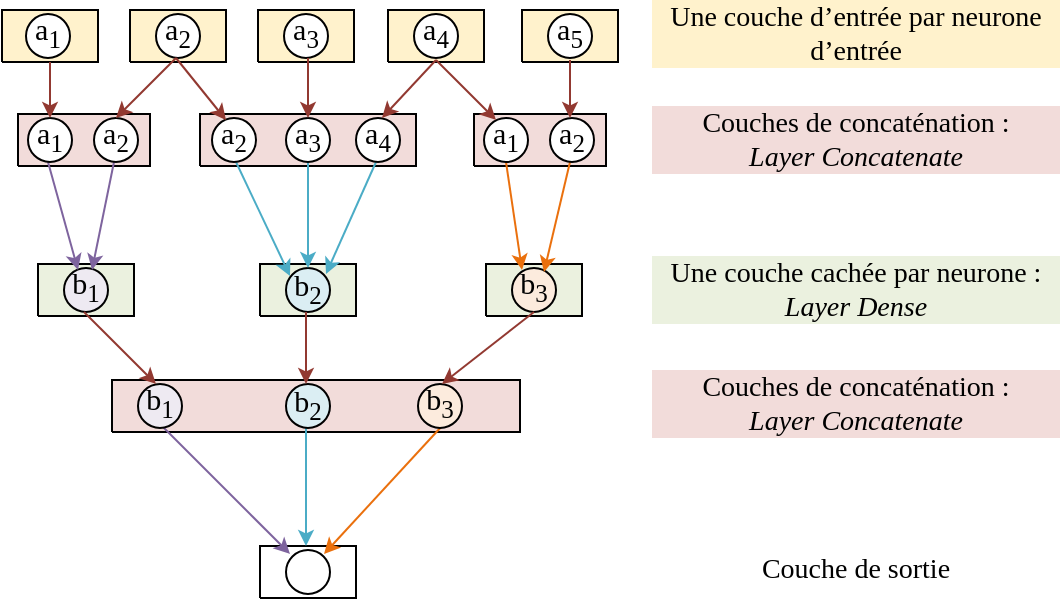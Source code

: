<mxfile version="15.8.7" type="device"><diagram id="u58iqFIZCgmlM1IbORyL" name="Page-1"><mxGraphModel dx="1182" dy="707" grid="1" gridSize="10" guides="1" tooltips="1" connect="1" arrows="1" fold="1" page="1" pageScale="1" pageWidth="827" pageHeight="1169" math="0" shadow="0"><root><mxCell id="0"/><mxCell id="1" parent="0"/><mxCell id="C3oSk4PWh2UvajdKWFqG-152" style="vsdxID=242;fillColor=#f2dcda;gradientColor=none;shape=stencil(nZBLDoAgDERP0z3SIyjew0SURgSD+Lu9kMZoXLhwN9O+tukAlrNpJg1SzDH4QW/URgNYgZTkjA4UkwJUgGXng+6DX1zLfmoymdXo17xh5zmRJ6Q42BWCfc2oJfdAr+Yv+AP9Cb7OJ3H/2JG1HNGz/84klThPVCc=);strokeColor=#000000;labelBackgroundColor=none;rounded=0;html=1;whiteSpace=wrap;" vertex="1" parent="1"><mxGeometry x="245" y="952" width="204" height="26" as="geometry"/></mxCell><mxCell id="C3oSk4PWh2UvajdKWFqG-153" style="vsdxID=199;fillColor=#ebf1df;gradientColor=none;shape=stencil(nZBLDoAgDERP0z3SIyjew0SURgSD+Lu9kMZoXLhwN9O+tukAlrNpJg1SzDH4QW/URgNYgZTkjA4UkwJUgGXng+6DX1zLfmoymdXo17xh5zmRJ6Q42BWCfc2oJfdAr+Yv+AP9Cb7OJ3H/2JG1HNGz/84klThPVCc=);strokeColor=#000000;labelBackgroundColor=none;rounded=0;html=1;whiteSpace=wrap;" vertex="1" parent="1"><mxGeometry x="432" y="894" width="48" height="26" as="geometry"/></mxCell><mxCell id="C3oSk4PWh2UvajdKWFqG-154" style="vsdxID=198;fillColor=#ebf1df;gradientColor=none;shape=stencil(nZBLDoAgDERP0z3SIyjew0SURgSD+Lu9kMZoXLhwN9O+tukAlrNpJg1SzDH4QW/URgNYgZTkjA4UkwJUgGXng+6DX1zLfmoymdXo17xh5zmRJ6Q42BWCfc2oJfdAr+Yv+AP9Cb7OJ3H/2JG1HNGz/84klThPVCc=);strokeColor=#000000;labelBackgroundColor=none;rounded=0;html=1;whiteSpace=wrap;" vertex="1" parent="1"><mxGeometry x="319" y="894" width="48" height="26" as="geometry"/></mxCell><mxCell id="C3oSk4PWh2UvajdKWFqG-155" style="vsdxID=197;fillColor=#ebf1df;gradientColor=none;shape=stencil(nZBLDoAgDERP0z3SIyjew0SURgSD+Lu9kMZoXLhwN9O+tukAlrNpJg1SzDH4QW/URgNYgZTkjA4UkwJUgGXng+6DX1zLfmoymdXo17xh5zmRJ6Q42BWCfc2oJfdAr+Yv+AP9Cb7OJ3H/2JG1HNGz/84klThPVCc=);strokeColor=#000000;labelBackgroundColor=none;rounded=0;html=1;whiteSpace=wrap;" vertex="1" parent="1"><mxGeometry x="208" y="894" width="48" height="26" as="geometry"/></mxCell><mxCell id="C3oSk4PWh2UvajdKWFqG-156" style="vsdxID=195;fillColor=none;gradientColor=none;shape=stencil(nZBLDoAgDERP0z3SIyjew0SURgSD+Lu9kMZoXLhwN9O+tukAlrNpJg1SzDH4QW/URgNYgZTkjA4UkwJUgGXng+6DX1zLfmoymdXo17xh5zmRJ6Q42BWCfc2oJfdAr+Yv+AP9Cb7OJ3H/2JG1HNGz/84klThPVCc=);strokeColor=#000000;labelBackgroundColor=none;rounded=0;html=1;whiteSpace=wrap;" vertex="1" parent="1"><mxGeometry x="319" y="1035" width="48" height="26" as="geometry"/></mxCell><mxCell id="C3oSk4PWh2UvajdKWFqG-157" style="vsdxID=89;fillColor=#fff2cc;gradientColor=none;shape=stencil(nZBLDoAgDERP0z3SIyjew0SURgSD+Lu9kMZoXLhwN9O+tukAlrNpJg1SzDH4QW/URgNYgZTkjA4UkwJUgGXng+6DX1zLfmoymdXo17xh5zmRJ6Q42BWCfc2oJfdAr+Yv+AP9Cb7OJ3H/2JG1HNGz/84klThPVCc=);strokeColor=#000000;labelBackgroundColor=none;rounded=0;html=1;whiteSpace=wrap;" vertex="1" parent="1"><mxGeometry x="450" y="767" width="48" height="26" as="geometry"/></mxCell><mxCell id="C3oSk4PWh2UvajdKWFqG-158" style="vsdxID=88;fillColor=#fff2cc;gradientColor=none;shape=stencil(nZBLDoAgDERP0z3SIyjew0SURgSD+Lu9kMZoXLhwN9O+tukAlrNpJg1SzDH4QW/URgNYgZTkjA4UkwJUgGXng+6DX1zLfmoymdXo17xh5zmRJ6Q42BWCfc2oJfdAr+Yv+AP9Cb7OJ3H/2JG1HNGz/84klThPVCc=);strokeColor=#000000;labelBackgroundColor=none;rounded=0;html=1;whiteSpace=wrap;" vertex="1" parent="1"><mxGeometry x="383" y="767" width="48" height="26" as="geometry"/></mxCell><mxCell id="C3oSk4PWh2UvajdKWFqG-159" style="vsdxID=87;fillColor=#fff2cc;gradientColor=none;shape=stencil(nZBLDoAgDERP0z3SIyjew0SURgSD+Lu9kMZoXLhwN9O+tukAlrNpJg1SzDH4QW/URgNYgZTkjA4UkwJUgGXng+6DX1zLfmoymdXo17xh5zmRJ6Q42BWCfc2oJfdAr+Yv+AP9Cb7OJ3H/2JG1HNGz/84klThPVCc=);strokeColor=#000000;labelBackgroundColor=none;rounded=0;html=1;whiteSpace=wrap;" vertex="1" parent="1"><mxGeometry x="318" y="767" width="48" height="26" as="geometry"/></mxCell><mxCell id="C3oSk4PWh2UvajdKWFqG-160" style="vsdxID=86;fillColor=#fff2cc;gradientColor=none;shape=stencil(nZBLDoAgDERP0z3SIyjew0SURgSD+Lu9kMZoXLhwN9O+tukAlrNpJg1SzDH4QW/URgNYgZTkjA4UkwJUgGXng+6DX1zLfmoymdXo17xh5zmRJ6Q42BWCfc2oJfdAr+Yv+AP9Cb7OJ3H/2JG1HNGz/84klThPVCc=);strokeColor=#000000;labelBackgroundColor=none;rounded=0;html=1;whiteSpace=wrap;" vertex="1" parent="1"><mxGeometry x="254" y="767" width="48" height="26" as="geometry"/></mxCell><mxCell id="C3oSk4PWh2UvajdKWFqG-161" style="vsdxID=85;fillColor=#fff2cc;gradientColor=none;shape=stencil(nZBLDoAgDERP0z3SIyjew0SURgSD+Lu9kMZoXLhwN9O+tukAlrNpJg1SzDH4QW/URgNYgZTkjA4UkwJUgGXng+6DX1zLfmoymdXo17xh5zmRJ6Q42BWCfc2oJfdAr+Yv+AP9Cb7OJ3H/2JG1HNGz/84klThPVCc=);strokeColor=#000000;labelBackgroundColor=none;rounded=0;html=1;whiteSpace=wrap;" vertex="1" parent="1"><mxGeometry x="190" y="767" width="48" height="26" as="geometry"/></mxCell><mxCell id="C3oSk4PWh2UvajdKWFqG-162" style="vsdxID=99;fillColor=#f2dcda;gradientColor=none;shape=stencil(nZBLDoAgDERP0z3SIyjew0SURgSD+Lu9kMZoXLhwN9O+tukAlrNpJg1SzDH4QW/URgNYgZTkjA4UkwJUgGXng+6DX1zLfmoymdXo17xh5zmRJ6Q42BWCfc2oJfdAr+Yv+AP9Cb7OJ3H/2JG1HNGz/84klThPVCc=);strokeColor=#000000;labelBackgroundColor=none;rounded=0;html=1;whiteSpace=wrap;" vertex="1" parent="1"><mxGeometry x="426" y="819" width="66" height="26" as="geometry"/></mxCell><mxCell id="C3oSk4PWh2UvajdKWFqG-163" style="vsdxID=93;fillColor=#f2dcda;gradientColor=none;shape=stencil(nZBLDoAgDERP0z3SIyjew0SURgSD+Lu9kMZoXLhwN9O+tukAlrNpJg1SzDH4QW/URgNYgZTkjA4UkwJUgGXng+6DX1zLfmoymdXo17xh5zmRJ6Q42BWCfc2oJfdAr+Yv+AP9Cb7OJ3H/2JG1HNGz/84klThPVCc=);strokeColor=#000000;labelBackgroundColor=none;rounded=0;html=1;whiteSpace=wrap;" vertex="1" parent="1"><mxGeometry x="289" y="819" width="108" height="26" as="geometry"/></mxCell><mxCell id="C3oSk4PWh2UvajdKWFqG-164" style="vsdxID=90;fillColor=#f2dcda;gradientColor=none;shape=stencil(nZBLDoAgDERP0z3SIyjew0SURgSD+Lu9kMZoXLhwN9O+tukAlrNpJg1SzDH4QW/URgNYgZTkjA4UkwJUgGXng+6DX1zLfmoymdXo17xh5zmRJ6Q42BWCfc2oJfdAr+Yv+AP9Cb7OJ3H/2JG1HNGz/84klThPVCc=);strokeColor=#000000;labelBackgroundColor=none;rounded=0;html=1;whiteSpace=wrap;" vertex="1" parent="1"><mxGeometry x="198" y="819" width="66" height="26" as="geometry"/></mxCell><mxCell id="C3oSk4PWh2UvajdKWFqG-165" value="&lt;p style=&quot;align:center;margin-left:0;margin-right:0;margin-top:0px;margin-bottom:0px;text-indent:0;valign:middle;direction:ltr;&quot;&gt;&lt;font style=&quot;font-size:15px;font-family:Cambria Math;color:#000000;direction:ltr;letter-spacing:0px;line-height:120%;opacity:1&quot;&gt;a&lt;/font&gt;&lt;font style=&quot;font-size:15px;font-family:Cambria Math;color:#000000;direction:ltr;letter-spacing:0px;line-height:120%;opacity:1&quot;&gt;&lt;sub&gt;1&lt;/sub&gt;&lt;/font&gt;&lt;font style=&quot;font-size:15px;font-family:Cambria Math;color:#000000;direction:ltr;letter-spacing:0px;line-height:120%;opacity:1&quot;&gt;&lt;br/&gt;&lt;/font&gt;&lt;/p&gt;" style="verticalAlign=middle;align=center;vsdxID=66;fillColor=#FFFFFF;gradientColor=none;shape=stencil(vVHLDsIgEPwajiQI6RfU+h8bu22JCGRB2/69kG1iazx58DazM/vIjjBtmiCi0CplCjecbZ8nYc5Ca+snJJsLEqYTph0C4Ujh4XvmEaqzont41gkL96naodXKrGF6YSfQtUi0OXXDVlqPfJNP6usotUhYbJIUMmQb/GGrAxpRljVycDBuc1hKM2LclX8/7H9nFfB+82Cd45T2+mcspcSRmu4F);spacingTop=-3;spacingBottom=-1;spacingLeft=-3;spacingRight=-3;labelBackgroundColor=none;rounded=0;html=1;whiteSpace=wrap;" vertex="1" parent="1"><mxGeometry x="202" y="769" width="22" height="22" as="geometry"/></mxCell><mxCell id="C3oSk4PWh2UvajdKWFqG-166" value="&lt;p style=&quot;align:center;margin-left:0;margin-right:0;margin-top:0px;margin-bottom:0px;text-indent:0;valign:middle;direction:ltr;&quot;&gt;&lt;font style=&quot;font-size:15px;font-family:Cambria Math;color:#000000;direction:ltr;letter-spacing:0px;line-height:120%;opacity:1&quot;&gt;a&lt;/font&gt;&lt;font style=&quot;font-size:15px;font-family:Cambria Math;color:#000000;direction:ltr;letter-spacing:0px;line-height:120%;opacity:1&quot;&gt;&lt;sub&gt;2&lt;/sub&gt;&lt;/font&gt;&lt;font style=&quot;font-size:15px;font-family:Cambria Math;color:#000000;direction:ltr;letter-spacing:0px;line-height:120%;opacity:1&quot;&gt;&lt;br/&gt;&lt;/font&gt;&lt;/p&gt;" style="verticalAlign=middle;align=center;vsdxID=67;fillColor=#FFFFFF;gradientColor=none;shape=stencil(vVHLDsIgEPwajiQI6RfU+h8bu22JCGRB2/69kG1iazx58DazM/vIjjBtmiCi0CplCjecbZ8nYc5Ca+snJJsLEqYTph0C4Ujh4XvmEaqzont41gkL96naodXKrGF6YSfQtUi0OXXDVlqPfJNP6usotUhYbJIUMmQb/GGrAxpRljVycDBuc1hKM2LclX8/7H9nFfB+82Cd45T2+mcspcSRmu4F);spacingTop=-3;spacingBottom=-1;spacingLeft=-3;spacingRight=-3;labelBackgroundColor=none;rounded=0;html=1;whiteSpace=wrap;" vertex="1" parent="1"><mxGeometry x="267" y="769" width="22" height="22" as="geometry"/></mxCell><mxCell id="C3oSk4PWh2UvajdKWFqG-167" value="&lt;p style=&quot;align:center;margin-left:0;margin-right:0;margin-top:0px;margin-bottom:0px;text-indent:0;valign:middle;direction:ltr;&quot;&gt;&lt;font style=&quot;font-size:15px;font-family:Cambria Math;color:#000000;direction:ltr;letter-spacing:0px;line-height:120%;opacity:1&quot;&gt;a&lt;/font&gt;&lt;font style=&quot;font-size:15px;font-family:Cambria Math;color:#000000;direction:ltr;letter-spacing:0px;line-height:120%;opacity:1&quot;&gt;&lt;sub&gt;3&lt;/sub&gt;&lt;/font&gt;&lt;font style=&quot;font-size:15px;font-family:Cambria Math;color:#000000;direction:ltr;letter-spacing:0px;line-height:120%;opacity:1&quot;&gt;&lt;br/&gt;&lt;/font&gt;&lt;/p&gt;" style="verticalAlign=middle;align=center;vsdxID=68;fillColor=#FFFFFF;gradientColor=none;shape=stencil(vVHLDsIgEPwajiQI6RfU+h8bu22JCGRB2/69kG1iazx58DazM/vIjjBtmiCi0CplCjecbZ8nYc5Ca+snJJsLEqYTph0C4Ujh4XvmEaqzont41gkL96naodXKrGF6YSfQtUi0OXXDVlqPfJNP6usotUhYbJIUMmQb/GGrAxpRljVycDBuc1hKM2LclX8/7H9nFfB+82Cd45T2+mcspcSRmu4F);spacingTop=-3;spacingBottom=-1;spacingLeft=-3;spacingRight=-3;labelBackgroundColor=none;rounded=0;html=1;whiteSpace=wrap;" vertex="1" parent="1"><mxGeometry x="331" y="769" width="22" height="22" as="geometry"/></mxCell><mxCell id="C3oSk4PWh2UvajdKWFqG-168" value="&lt;p style=&quot;align:center;margin-left:0;margin-right:0;margin-top:0px;margin-bottom:0px;text-indent:0;valign:middle;direction:ltr;&quot;&gt;&lt;font style=&quot;font-size:15px;font-family:Cambria Math;color:#000000;direction:ltr;letter-spacing:0px;line-height:120%;opacity:1&quot;&gt;a&lt;/font&gt;&lt;font style=&quot;font-size:15px;font-family:Cambria Math;color:#000000;direction:ltr;letter-spacing:0px;line-height:120%;opacity:1&quot;&gt;&lt;sub&gt;4&lt;/sub&gt;&lt;/font&gt;&lt;font style=&quot;font-size:15px;font-family:Cambria Math;color:#000000;direction:ltr;letter-spacing:0px;line-height:120%;opacity:1&quot;&gt;&lt;br/&gt;&lt;/font&gt;&lt;/p&gt;" style="verticalAlign=middle;align=center;vsdxID=69;fillColor=#FFFFFF;gradientColor=none;shape=stencil(vVHLDsIgEPwajiQI6RfU+h8bu22JCGRB2/69kG1iazx58DazM/vIjjBtmiCi0CplCjecbZ8nYc5Ca+snJJsLEqYTph0C4Ujh4XvmEaqzont41gkL96naodXKrGF6YSfQtUi0OXXDVlqPfJNP6usotUhYbJIUMmQb/GGrAxpRljVycDBuc1hKM2LclX8/7H9nFfB+82Cd45T2+mcspcSRmu4F);spacingTop=-3;spacingBottom=-1;spacingLeft=-3;spacingRight=-3;labelBackgroundColor=none;rounded=0;html=1;whiteSpace=wrap;" vertex="1" parent="1"><mxGeometry x="396" y="769" width="22" height="22" as="geometry"/></mxCell><mxCell id="C3oSk4PWh2UvajdKWFqG-169" value="&lt;p style=&quot;align:center;margin-left:0;margin-right:0;margin-top:0px;margin-bottom:0px;text-indent:0;valign:middle;direction:ltr;&quot;&gt;&lt;font style=&quot;font-size:15px;font-family:Cambria Math;color:#000000;direction:ltr;letter-spacing:0px;line-height:120%;opacity:1&quot;&gt;a&lt;/font&gt;&lt;font style=&quot;font-size:15px;font-family:Cambria Math;color:#000000;direction:ltr;letter-spacing:0px;line-height:120%;opacity:1&quot;&gt;&lt;sub&gt;5&lt;br/&gt;&lt;/sub&gt;&lt;/font&gt;&lt;/p&gt;" style="verticalAlign=middle;align=center;vsdxID=70;fillColor=#FFFFFF;gradientColor=none;shape=stencil(vVHLDsIgEPwajiQI6RfU+h8bu22JCGRB2/69kG1iazx58DazM/vIjjBtmiCi0CplCjecbZ8nYc5Ca+snJJsLEqYTph0C4Ujh4XvmEaqzont41gkL96naodXKrGF6YSfQtUi0OXXDVlqPfJNP6usotUhYbJIUMmQb/GGrAxpRljVycDBuc1hKM2LclX8/7H9nFfB+82Cd45T2+mcspcSRmu4F);spacingTop=-3;spacingBottom=-1;spacingLeft=-3;spacingRight=-3;labelBackgroundColor=none;rounded=0;html=1;whiteSpace=wrap;" vertex="1" parent="1"><mxGeometry x="463" y="769" width="22" height="22" as="geometry"/></mxCell><mxCell id="C3oSk4PWh2UvajdKWFqG-170" value="&lt;p style=&quot;align:center;margin-left:0;margin-right:0;margin-top:0px;margin-bottom:0px;text-indent:0;valign:middle;direction:ltr;&quot;&gt;&lt;font style=&quot;font-size:15px;font-family:Cambria Math;color:#000000;direction:ltr;letter-spacing:0px;line-height:120%;opacity:1&quot;&gt;b&lt;/font&gt;&lt;font style=&quot;font-size:15px;font-family:Cambria Math;color:#000000;direction:ltr;letter-spacing:0px;line-height:120%;opacity:1&quot;&gt;&lt;sub&gt;1&lt;/sub&gt;&lt;/font&gt;&lt;font style=&quot;font-size:15px;font-family:Cambria Math;color:#000000;direction:ltr;letter-spacing:0px;line-height:120%;opacity:1&quot;&gt;&lt;br/&gt;&lt;/font&gt;&lt;/p&gt;" style="verticalAlign=middle;align=center;vsdxID=71;fillColor=#eeeaf2;gradientColor=none;shape=stencil(vVHLDsIgEPwajiQI6RfU+h8bu22JCGRB2/69kG1iazx58DazM/vIjjBtmiCi0CplCjecbZ8nYc5Ca+snJJsLEqYTph0C4Ujh4XvmEaqzont41gkL96naodXKrGF6YSfQtUi0OXXDVlqPfJNP6usotUhYbJIUMmQb/GGrAxpRljVycDBuc1hKM2LclX8/7H9nFfB+82Cd45T2+mcspcSRmu4F);spacingTop=-3;spacingBottom=-1;spacingLeft=-3;spacingRight=-3;labelBackgroundColor=none;rounded=0;html=1;whiteSpace=wrap;" vertex="1" parent="1"><mxGeometry x="221" y="896" width="22" height="22" as="geometry"/></mxCell><mxCell id="C3oSk4PWh2UvajdKWFqG-171" value="&lt;p style=&quot;align:center;margin-left:0;margin-right:0;margin-top:0px;margin-bottom:0px;text-indent:0;valign:middle;direction:ltr;&quot;&gt;&lt;font style=&quot;font-size:15px;font-family:Cambria Math;color:#000000;direction:ltr;letter-spacing:0px;line-height:120%;opacity:1&quot;&gt;b&lt;/font&gt;&lt;font style=&quot;font-size:15px;font-family:Cambria Math;color:#000000;direction:ltr;letter-spacing:0px;line-height:120%;opacity:1&quot;&gt;&lt;sub&gt;2&lt;/sub&gt;&lt;/font&gt;&lt;font style=&quot;font-size:16px;font-family:Themed;color:#000000;direction:ltr;letter-spacing:0px;line-height:120%;opacity:1&quot;&gt;&lt;br/&gt;&lt;/font&gt;&lt;/p&gt;" style="verticalAlign=middle;align=center;vsdxID=72;fillColor=#dbeef3;gradientColor=none;shape=stencil(vVHLDsIgEPwajiQI6RfU+h8bu22JCGRB2/69kG1iazx58DazM/vIjjBtmiCi0CplCjecbZ8nYc5Ca+snJJsLEqYTph0C4Ujh4XvmEaqzont41gkL96naodXKrGF6YSfQtUi0OXXDVlqPfJNP6usotUhYbJIUMmQb/GGrAxpRljVycDBuc1hKM2LclX8/7H9nFfB+82Cd45T2+mcspcSRmu4F);strokeColor=#000000;spacingTop=-3;spacingBottom=-1;spacingLeft=-3;spacingRight=-3;labelBackgroundColor=none;rounded=0;html=1;whiteSpace=wrap;" vertex="1" parent="1"><mxGeometry x="332" y="896" width="22" height="22" as="geometry"/></mxCell><mxCell id="C3oSk4PWh2UvajdKWFqG-172" value="&lt;p style=&quot;align:center;margin-left:0;margin-right:0;margin-top:0px;margin-bottom:0px;text-indent:0;valign:middle;direction:ltr;&quot;&gt;&lt;font style=&quot;font-size:15px;font-family:Cambria Math;color:#000000;direction:ltr;letter-spacing:0px;line-height:120%;opacity:1&quot;&gt;b&lt;/font&gt;&lt;font style=&quot;font-size:15px;font-family:Cambria Math;color:#000000;direction:ltr;letter-spacing:0px;line-height:120%;opacity:1&quot;&gt;&lt;sub&gt;3&lt;/sub&gt;&lt;/font&gt;&lt;font style=&quot;font-size:15px;font-family:Cambria Math;color:#000000;direction:ltr;letter-spacing:0px;line-height:120%;opacity:1&quot;&gt;&lt;br/&gt;&lt;/font&gt;&lt;/p&gt;" style="verticalAlign=middle;align=center;vsdxID=73;fillColor=#fcebdd;gradientColor=none;shape=stencil(vVHLDsIgEPwajiQI6RfU+h8bu22JCGRB2/69kG1iazx58DazM/vIjjBtmiCi0CplCjecbZ8nYc5Ca+snJJsLEqYTph0C4Ujh4XvmEaqzont41gkL96naodXKrGF6YSfQtUi0OXXDVlqPfJNP6usotUhYbJIUMmQb/GGrAxpRljVycDBuc1hKM2LclX8/7H9nFfB+82Cd45T2+mcspcSRmu4F);strokeColor=#000000;spacingTop=-3;spacingBottom=-1;spacingLeft=-3;spacingRight=-3;labelBackgroundColor=none;rounded=0;html=1;whiteSpace=wrap;" vertex="1" parent="1"><mxGeometry x="445" y="896" width="22" height="22" as="geometry"/></mxCell><mxCell id="C3oSk4PWh2UvajdKWFqG-173" style="vsdxID=74;fillColor=#FFFFFF;gradientColor=none;shape=stencil(vVHLDsIgEPwajiQI6RfU+h8bu22JCGRB2/69kG1iazx58DazM/vIjjBtmiCi0CplCjecbZ8nYc5Ca+snJJsLEqYTph0C4Ujh4XvmEaqzont41gkL96naodXKrGF6YSfQtUi0OXXDVlqPfJNP6usotUhYbJIUMmQb/GGrAxpRljVycDBuc1hKM2LclX8/7H9nFfB+82Cd45T2+mcspcSRmu4F);labelBackgroundColor=none;rounded=0;html=1;whiteSpace=wrap;" vertex="1" parent="1"><mxGeometry x="332" y="1037" width="22" height="22" as="geometry"/></mxCell><mxCell id="C3oSk4PWh2UvajdKWFqG-174" style="vsdxID=75;edgeStyle=none;startArrow=none;endArrow=classic;startSize=5;endSize=5;strokeColor=#7e649e;spacingTop=0;spacingBottom=0;spacingLeft=0;spacingRight=0;verticalAlign=middle;html=1;labelBackgroundColor=#ffffff;rounded=0;" edge="1" parent="1"><mxGeometry relative="1" as="geometry"><Array as="points"/><mxPoint x="270" y="975" as="sourcePoint"/><mxPoint x="334" y="1039" as="targetPoint"/></mxGeometry></mxCell><mxCell id="C3oSk4PWh2UvajdKWFqG-175" style="vsdxID=76;edgeStyle=none;startArrow=none;endArrow=classic;startSize=5;endSize=5;strokeColor=#4bacc6;spacingTop=0;spacingBottom=0;spacingLeft=0;spacingRight=0;verticalAlign=middle;html=1;labelBackgroundColor=#FFFFFF;rounded=0;" edge="1" parent="1"><mxGeometry relative="1" as="geometry"><Array as="points"/><mxPoint x="342" y="975" as="sourcePoint"/><mxPoint x="342" y="1035" as="targetPoint"/></mxGeometry></mxCell><mxCell id="C3oSk4PWh2UvajdKWFqG-176" style="vsdxID=77;edgeStyle=none;startArrow=none;endArrow=classic;startSize=5;endSize=5;strokeColor=#ea700d;spacingTop=0;spacingBottom=0;spacingLeft=0;spacingRight=0;verticalAlign=middle;html=1;labelBackgroundColor=#FFFFFF;rounded=0;" edge="1" parent="1"><mxGeometry relative="1" as="geometry"><Array as="points"/><mxPoint x="410" y="975" as="sourcePoint"/><mxPoint x="351" y="1039" as="targetPoint"/></mxGeometry></mxCell><mxCell id="C3oSk4PWh2UvajdKWFqG-177" style="vsdxID=78;edgeStyle=none;startArrow=none;endArrow=classic;startSize=5;endSize=5;strokeColor=#7e649e;spacingTop=0;spacingBottom=0;spacingLeft=0;spacingRight=0;verticalAlign=middle;html=1;labelBackgroundColor=#ffffff;rounded=0;" edge="1" parent="1"><mxGeometry relative="1" as="geometry"><Array as="points"/><mxPoint x="213" y="843" as="sourcePoint"/><mxPoint x="228" y="897" as="targetPoint"/></mxGeometry></mxCell><mxCell id="C3oSk4PWh2UvajdKWFqG-178" style="vsdxID=79;edgeStyle=none;startArrow=none;endArrow=classic;startSize=5;endSize=5;strokeColor=#7e649e;spacingTop=0;spacingBottom=0;spacingLeft=0;spacingRight=0;verticalAlign=middle;html=1;labelBackgroundColor=#ffffff;rounded=0;" edge="1" parent="1"><mxGeometry relative="1" as="geometry"><Array as="points"/><mxPoint x="246" y="843" as="sourcePoint"/><mxPoint x="235" y="897" as="targetPoint"/></mxGeometry></mxCell><mxCell id="C3oSk4PWh2UvajdKWFqG-179" style="vsdxID=80;edgeStyle=none;startArrow=none;endArrow=classic;startSize=5;endSize=5;strokeColor=#4bacc6;spacingTop=0;spacingBottom=0;spacingLeft=0;spacingRight=0;verticalAlign=middle;html=1;labelBackgroundColor=#ffffff;rounded=0;" edge="1" parent="1"><mxGeometry relative="1" as="geometry"><Array as="points"/><mxPoint x="307" y="843" as="sourcePoint"/><mxPoint x="334" y="900" as="targetPoint"/></mxGeometry></mxCell><mxCell id="C3oSk4PWh2UvajdKWFqG-180" style="vsdxID=81;edgeStyle=none;startArrow=none;endArrow=classic;startSize=5;endSize=5;strokeColor=#4bacc6;spacingTop=0;spacingBottom=0;spacingLeft=0;spacingRight=0;verticalAlign=middle;html=1;labelBackgroundColor=#ffffff;rounded=0;" edge="1" parent="1"><mxGeometry relative="1" as="geometry"><Array as="points"/><mxPoint x="343" y="843" as="sourcePoint"/><mxPoint x="343" y="896" as="targetPoint"/></mxGeometry></mxCell><mxCell id="C3oSk4PWh2UvajdKWFqG-181" style="vsdxID=82;edgeStyle=none;startArrow=none;endArrow=classic;startSize=5;endSize=5;strokeColor=#4bacc6;spacingTop=0;spacingBottom=0;spacingLeft=0;spacingRight=0;verticalAlign=middle;html=1;labelBackgroundColor=#ffffff;rounded=0;" edge="1" parent="1"><mxGeometry relative="1" as="geometry"><Array as="points"/><mxPoint x="377" y="843" as="sourcePoint"/><mxPoint x="352" y="899" as="targetPoint"/></mxGeometry></mxCell><mxCell id="C3oSk4PWh2UvajdKWFqG-182" style="vsdxID=83;edgeStyle=none;startArrow=none;endArrow=classic;startSize=5;endSize=5;strokeColor=#ea700d;spacingTop=0;spacingBottom=0;spacingLeft=0;spacingRight=0;verticalAlign=middle;html=1;labelBackgroundColor=#ffffff;rounded=0;" edge="1" parent="1"><mxGeometry relative="1" as="geometry"><Array as="points"/><mxPoint x="474" y="843" as="sourcePoint"/><mxPoint x="461" y="898" as="targetPoint"/></mxGeometry></mxCell><mxCell id="C3oSk4PWh2UvajdKWFqG-183" style="vsdxID=84;edgeStyle=none;startArrow=none;endArrow=classic;startSize=5;endSize=5;strokeColor=#ea700d;spacingTop=0;spacingBottom=0;spacingLeft=0;spacingRight=0;verticalAlign=middle;html=1;labelBackgroundColor=#ffffff;rounded=0;" edge="1" parent="1"><mxGeometry relative="1" as="geometry"><Array as="points"/><mxPoint x="442" y="843" as="sourcePoint"/><mxPoint x="450" y="897" as="targetPoint"/></mxGeometry></mxCell><mxCell id="C3oSk4PWh2UvajdKWFqG-184" value="&lt;p style=&quot;align:center;margin-left:0;margin-right:0;margin-top:0px;margin-bottom:0px;text-indent:0;valign:middle;direction:ltr;&quot;&gt;&lt;font style=&quot;font-size:15px;font-family:Cambria Math;color:#000000;direction:ltr;letter-spacing:0px;line-height:120%;opacity:1&quot;&gt;a&lt;/font&gt;&lt;font style=&quot;font-size:15px;font-family:Cambria Math;color:#000000;direction:ltr;letter-spacing:0px;line-height:120%;opacity:1&quot;&gt;&lt;sub&gt;1&lt;/sub&gt;&lt;/font&gt;&lt;font style=&quot;font-size:15px;font-family:Cambria Math;color:#000000;direction:ltr;letter-spacing:0px;line-height:120%;opacity:1&quot;&gt;&lt;br/&gt;&lt;/font&gt;&lt;/p&gt;" style="verticalAlign=middle;align=center;vsdxID=91;fillColor=#FFFFFF;gradientColor=none;shape=stencil(vVHLDsIgEPwajiQI6RfU+h8bu22JCGRB2/69kG1iazx58DazM/vIjjBtmiCi0CplCjecbZ8nYc5Ca+snJJsLEqYTph0C4Ujh4XvmEaqzont41gkL96naodXKrGF6YSfQtUi0OXXDVlqPfJNP6usotUhYbJIUMmQb/GGrAxpRljVycDBuc1hKM2LclX8/7H9nFfB+82Cd45T2+mcspcSRmu4F);spacingTop=-3;spacingBottom=-1;spacingLeft=-3;spacingRight=-3;labelBackgroundColor=none;rounded=0;html=1;whiteSpace=wrap;" vertex="1" parent="1"><mxGeometry x="203" y="821" width="22" height="22" as="geometry"/></mxCell><mxCell id="C3oSk4PWh2UvajdKWFqG-185" value="&lt;p style=&quot;align:center;margin-left:0;margin-right:0;margin-top:0px;margin-bottom:0px;text-indent:0;valign:middle;direction:ltr;&quot;&gt;&lt;font style=&quot;font-size:15px;font-family:Cambria Math;color:#000000;direction:ltr;letter-spacing:0px;line-height:120%;opacity:1&quot;&gt;a&lt;/font&gt;&lt;font style=&quot;font-size:15px;font-family:Cambria Math;color:#000000;direction:ltr;letter-spacing:0px;line-height:120%;opacity:1&quot;&gt;&lt;sub&gt;2&lt;/sub&gt;&lt;/font&gt;&lt;font style=&quot;font-size:15px;font-family:Cambria Math;color:#000000;direction:ltr;letter-spacing:0px;line-height:120%;opacity:1&quot;&gt;&lt;br/&gt;&lt;/font&gt;&lt;/p&gt;" style="verticalAlign=middle;align=center;vsdxID=92;fillColor=#FFFFFF;gradientColor=none;shape=stencil(vVHLDsIgEPwajiQI6RfU+h8bu22JCGRB2/69kG1iazx58DazM/vIjjBtmiCi0CplCjecbZ8nYc5Ca+snJJsLEqYTph0C4Ujh4XvmEaqzont41gkL96naodXKrGF6YSfQtUi0OXXDVlqPfJNP6usotUhYbJIUMmQb/GGrAxpRljVycDBuc1hKM2LclX8/7H9nFfB+82Cd45T2+mcspcSRmu4F);spacingTop=-3;spacingBottom=-1;spacingLeft=-3;spacingRight=-3;labelBackgroundColor=none;rounded=0;html=1;whiteSpace=wrap;" vertex="1" parent="1"><mxGeometry x="236" y="821" width="22" height="22" as="geometry"/></mxCell><mxCell id="C3oSk4PWh2UvajdKWFqG-186" value="&lt;p style=&quot;align:center;margin-left:0;margin-right:0;margin-top:0px;margin-bottom:0px;text-indent:0;valign:middle;direction:ltr;&quot;&gt;&lt;font style=&quot;font-size:15px;font-family:Cambria Math;color:#000000;direction:ltr;letter-spacing:0px;line-height:120%;opacity:1&quot;&gt;a&lt;/font&gt;&lt;font style=&quot;font-size:15px;font-family:Cambria Math;color:#000000;direction:ltr;letter-spacing:0px;line-height:120%;opacity:1&quot;&gt;&lt;sub&gt;2&lt;/sub&gt;&lt;/font&gt;&lt;font style=&quot;font-size:15px;font-family:Cambria Math;color:#000000;direction:ltr;letter-spacing:0px;line-height:120%;opacity:1&quot;&gt;&lt;br/&gt;&lt;/font&gt;&lt;/p&gt;" style="verticalAlign=middle;align=center;vsdxID=96;fillColor=#FFFFFF;gradientColor=none;shape=stencil(vVHLDsIgEPwajiQI6RfU+h8bu22JCGRB2/69kG1iazx58DazM/vIjjBtmiCi0CplCjecbZ8nYc5Ca+snJJsLEqYTph0C4Ujh4XvmEaqzont41gkL96naodXKrGF6YSfQtUi0OXXDVlqPfJNP6usotUhYbJIUMmQb/GGrAxpRljVycDBuc1hKM2LclX8/7H9nFfB+82Cd45T2+mcspcSRmu4F);spacingTop=-3;spacingBottom=-1;spacingLeft=-3;spacingRight=-3;labelBackgroundColor=none;rounded=0;html=1;whiteSpace=wrap;" vertex="1" parent="1"><mxGeometry x="295" y="821" width="22" height="22" as="geometry"/></mxCell><mxCell id="C3oSk4PWh2UvajdKWFqG-187" value="&lt;p style=&quot;align:center;margin-left:0;margin-right:0;margin-top:0px;margin-bottom:0px;text-indent:0;valign:middle;direction:ltr;&quot;&gt;&lt;font style=&quot;font-size:15px;font-family:Cambria Math;color:#000000;direction:ltr;letter-spacing:0px;line-height:120%;opacity:1&quot;&gt;a&lt;/font&gt;&lt;font style=&quot;font-size:15px;font-family:Cambria Math;color:#000000;direction:ltr;letter-spacing:0px;line-height:120%;opacity:1&quot;&gt;&lt;sub&gt;3&lt;/sub&gt;&lt;/font&gt;&lt;font style=&quot;font-size:15px;font-family:Cambria Math;color:#000000;direction:ltr;letter-spacing:0px;line-height:120%;opacity:1&quot;&gt;&lt;br/&gt;&lt;/font&gt;&lt;/p&gt;" style="verticalAlign=middle;align=center;vsdxID=97;fillColor=#FFFFFF;gradientColor=none;shape=stencil(vVHLDsIgEPwajiQI6RfU+h8bu22JCGRB2/69kG1iazx58DazM/vIjjBtmiCi0CplCjecbZ8nYc5Ca+snJJsLEqYTph0C4Ujh4XvmEaqzont41gkL96naodXKrGF6YSfQtUi0OXXDVlqPfJNP6usotUhYbJIUMmQb/GGrAxpRljVycDBuc1hKM2LclX8/7H9nFfB+82Cd45T2+mcspcSRmu4F);spacingTop=-3;spacingBottom=-1;spacingLeft=-3;spacingRight=-3;labelBackgroundColor=none;rounded=0;html=1;whiteSpace=wrap;" vertex="1" parent="1"><mxGeometry x="332" y="821" width="22" height="22" as="geometry"/></mxCell><mxCell id="C3oSk4PWh2UvajdKWFqG-188" value="&lt;p style=&quot;align:center;margin-left:0;margin-right:0;margin-top:0px;margin-bottom:0px;text-indent:0;valign:middle;direction:ltr;&quot;&gt;&lt;font style=&quot;font-size:15px;font-family:Cambria Math;color:#000000;direction:ltr;letter-spacing:0px;line-height:120%;opacity:1&quot;&gt;a&lt;/font&gt;&lt;font style=&quot;font-size:15px;font-family:Cambria Math;color:#000000;direction:ltr;letter-spacing:0px;line-height:120%;opacity:1&quot;&gt;&lt;sub&gt;4&lt;/sub&gt;&lt;/font&gt;&lt;font style=&quot;font-size:15px;font-family:Cambria Math;color:#000000;direction:ltr;letter-spacing:0px;line-height:120%;opacity:1&quot;&gt;&lt;br/&gt;&lt;/font&gt;&lt;/p&gt;" style="verticalAlign=middle;align=center;vsdxID=98;fillColor=#FFFFFF;gradientColor=none;shape=stencil(vVHLDsIgEPwajiQI6RfU+h8bu22JCGRB2/69kG1iazx58DazM/vIjjBtmiCi0CplCjecbZ8nYc5Ca+snJJsLEqYTph0C4Ujh4XvmEaqzont41gkL96naodXKrGF6YSfQtUi0OXXDVlqPfJNP6usotUhYbJIUMmQb/GGrAxpRljVycDBuc1hKM2LclX8/7H9nFfB+82Cd45T2+mcspcSRmu4F);spacingTop=-3;spacingBottom=-1;spacingLeft=-3;spacingRight=-3;labelBackgroundColor=none;rounded=0;html=1;whiteSpace=wrap;" vertex="1" parent="1"><mxGeometry x="367" y="821" width="22" height="22" as="geometry"/></mxCell><mxCell id="C3oSk4PWh2UvajdKWFqG-189" value="&lt;p style=&quot;align:center;margin-left:0;margin-right:0;margin-top:0px;margin-bottom:0px;text-indent:0;valign:middle;direction:ltr;&quot;&gt;&lt;font style=&quot;font-size:15px;font-family:Cambria Math;color:#000000;direction:ltr;letter-spacing:0px;line-height:120%;opacity:1&quot;&gt;a&lt;/font&gt;&lt;font style=&quot;font-size:15px;font-family:Cambria Math;color:#000000;direction:ltr;letter-spacing:0px;line-height:120%;opacity:1&quot;&gt;&lt;sub&gt;1&lt;/sub&gt;&lt;/font&gt;&lt;font style=&quot;font-size:15px;font-family:Cambria Math;color:#000000;direction:ltr;letter-spacing:0px;line-height:120%;opacity:1&quot;&gt;&lt;br/&gt;&lt;/font&gt;&lt;/p&gt;" style="verticalAlign=middle;align=center;vsdxID=100;fillColor=#FFFFFF;gradientColor=none;shape=stencil(vVHLDsIgEPwajiQI6RfU+h8bu22JCGRB2/69kG1iazx58DazM/vIjjBtmiCi0CplCjecbZ8nYc5Ca+snJJsLEqYTph0C4Ujh4XvmEaqzont41gkL96naodXKrGF6YSfQtUi0OXXDVlqPfJNP6usotUhYbJIUMmQb/GGrAxpRljVycDBuc1hKM2LclX8/7H9nFfB+82Cd45T2+mcspcSRmu4F);spacingTop=-3;spacingBottom=-1;spacingLeft=-3;spacingRight=-3;labelBackgroundColor=none;rounded=0;html=1;whiteSpace=wrap;" vertex="1" parent="1"><mxGeometry x="431" y="821" width="22" height="22" as="geometry"/></mxCell><mxCell id="C3oSk4PWh2UvajdKWFqG-190" value="&lt;p style=&quot;align:center;margin-left:0;margin-right:0;margin-top:0px;margin-bottom:0px;text-indent:0;valign:middle;direction:ltr;&quot;&gt;&lt;font style=&quot;font-size:15px;font-family:Cambria Math;color:#000000;direction:ltr;letter-spacing:0px;line-height:120%;opacity:1&quot;&gt;a&lt;/font&gt;&lt;font style=&quot;font-size:15px;font-family:Cambria Math;color:#000000;direction:ltr;letter-spacing:0px;line-height:120%;opacity:1&quot;&gt;&lt;sub&gt;2&lt;/sub&gt;&lt;/font&gt;&lt;font style=&quot;font-size:15px;font-family:Cambria Math;color:#000000;direction:ltr;letter-spacing:0px;line-height:120%;opacity:1&quot;&gt;&lt;br/&gt;&lt;/font&gt;&lt;/p&gt;" style="verticalAlign=middle;align=center;vsdxID=101;fillColor=#ffffff;gradientColor=none;shape=stencil(vVHLDsIgEPwajiQI6RfU+h8bu22JCGRB2/69kG1iazx58DazM/vIjjBtmiCi0CplCjecbZ8nYc5Ca+snJJsLEqYTph0C4Ujh4XvmEaqzont41gkL96naodXKrGF6YSfQtUi0OXXDVlqPfJNP6usotUhYbJIUMmQb/GGrAxpRljVycDBuc1hKM2LclX8/7H9nFfB+82Cd45T2+mcspcSRmu4F);spacingTop=-3;spacingBottom=-1;spacingLeft=-3;spacingRight=-3;labelBackgroundColor=none;rounded=0;html=1;whiteSpace=wrap;" vertex="1" parent="1"><mxGeometry x="464" y="821" width="22" height="22" as="geometry"/></mxCell><mxCell id="C3oSk4PWh2UvajdKWFqG-191" style="vsdxID=102;edgeStyle=none;startArrow=none;endArrow=classic;startSize=5;endSize=5;strokeColor=#923931;spacingTop=0;spacingBottom=0;spacingLeft=0;spacingRight=0;verticalAlign=middle;html=1;labelBackgroundColor=#ffffff;rounded=0;" edge="1" parent="1"><mxGeometry relative="1" as="geometry"><Array as="points"/><mxPoint x="214" y="793" as="sourcePoint"/><mxPoint x="214" y="821" as="targetPoint"/></mxGeometry></mxCell><mxCell id="C3oSk4PWh2UvajdKWFqG-192" style="vsdxID=103;edgeStyle=none;startArrow=none;endArrow=classic;startSize=5;endSize=5;strokeColor=#923931;spacingTop=0;spacingBottom=0;spacingLeft=0;spacingRight=0;verticalAlign=middle;html=1;labelBackgroundColor=#ffffff;rounded=0;" edge="1" parent="1"><mxGeometry relative="1" as="geometry"><Array as="points"/><mxPoint x="277" y="791" as="sourcePoint"/><mxPoint x="247" y="821" as="targetPoint"/></mxGeometry></mxCell><mxCell id="C3oSk4PWh2UvajdKWFqG-193" style="vsdxID=104;edgeStyle=none;startArrow=none;endArrow=classic;startSize=5;endSize=5;strokeColor=#923931;spacingTop=0;spacingBottom=0;spacingLeft=0;spacingRight=0;verticalAlign=middle;html=1;labelBackgroundColor=#ffffff;rounded=0;" edge="1" parent="1"><mxGeometry relative="1" as="geometry"><Array as="points"/><mxPoint x="277" y="791" as="sourcePoint"/><mxPoint x="302" y="822" as="targetPoint"/></mxGeometry></mxCell><mxCell id="C3oSk4PWh2UvajdKWFqG-194" style="vsdxID=188;edgeStyle=none;startArrow=none;endArrow=classic;startSize=5;endSize=5;strokeColor=#923931;spacingTop=0;spacingBottom=0;spacingLeft=0;spacingRight=0;verticalAlign=middle;html=1;labelBackgroundColor=#ffffff;rounded=0;" edge="1" parent="1"><mxGeometry relative="1" as="geometry"><Array as="points"/><mxPoint x="343" y="791" as="sourcePoint"/><mxPoint x="343" y="821" as="targetPoint"/></mxGeometry></mxCell><mxCell id="C3oSk4PWh2UvajdKWFqG-195" style="vsdxID=189;edgeStyle=none;startArrow=none;endArrow=classic;startSize=5;endSize=5;strokeColor=#923931;spacingTop=0;spacingBottom=0;spacingLeft=0;spacingRight=0;verticalAlign=middle;html=1;labelBackgroundColor=#ffffff;rounded=0;" edge="1" parent="1"><mxGeometry relative="1" as="geometry"><Array as="points"/><mxPoint x="407" y="792" as="sourcePoint"/><mxPoint x="380" y="821" as="targetPoint"/></mxGeometry></mxCell><mxCell id="C3oSk4PWh2UvajdKWFqG-196" style="vsdxID=190;edgeStyle=none;startArrow=none;endArrow=classic;startSize=5;endSize=5;strokeColor=#923931;spacingTop=0;spacingBottom=0;spacingLeft=0;spacingRight=0;verticalAlign=middle;html=1;labelBackgroundColor=#ffffff;rounded=0;" edge="1" parent="1"><mxGeometry relative="1" as="geometry"><Array as="points"/><mxPoint x="407" y="792" as="sourcePoint"/><mxPoint x="437" y="822" as="targetPoint"/></mxGeometry></mxCell><mxCell id="C3oSk4PWh2UvajdKWFqG-197" style="vsdxID=191;edgeStyle=none;startArrow=none;endArrow=classic;startSize=5;endSize=5;strokeColor=#923931;spacingTop=0;spacingBottom=0;spacingLeft=0;spacingRight=0;verticalAlign=middle;html=1;labelBackgroundColor=#ffffff;rounded=0;" edge="1" parent="1"><mxGeometry relative="1" as="geometry"><Array as="points"/><mxPoint x="474" y="792" as="sourcePoint"/><mxPoint x="474" y="821" as="targetPoint"/></mxGeometry></mxCell><mxCell id="C3oSk4PWh2UvajdKWFqG-198" value="&lt;font style=&quot;font-size:14px;font-family:Calibri;color:#000000;direction:ltr;letter-spacing:0px;line-height:120%;opacity:1&quot;&gt;Une couche d’entrée par neurone d’entrée&lt;br/&gt;&lt;/font&gt;" style="verticalAlign=middle;align=center;vsdxID=192;fillColor=#fff2cc;gradientColor=none;shape=stencil(nZBLDoAgDERP0z3SIyjew0SURgSD+Lu9kMZoXLhwN9O+tukAlrNpJg1SzDH4QW/URgNYgZTkjA4UkwJUgGXng+6DX1zLfmoymdXo17xh5zmRJ6Q42BWCfc2oJfdAr+Yv+AP9Cb7OJ3H/2JG1HNGz/84klThPVCc=);strokeColor=none;labelBackgroundColor=none;rounded=0;html=1;whiteSpace=wrap;" vertex="1" parent="1"><mxGeometry x="515" y="762" width="204" height="34" as="geometry"/></mxCell><mxCell id="C3oSk4PWh2UvajdKWFqG-199" value="&lt;p style=&quot;align:center;margin-left:0;margin-right:0;margin-top:0px;margin-bottom:0px;text-indent:0;valign:middle;direction:ltr;&quot;&gt;&lt;font style=&quot;font-size:14px;font-family:Calibri;color:#000000;direction:ltr;letter-spacing:0px;line-height:120%;opacity:1&quot;&gt;Couches de concaténation : &lt;br/&gt;&lt;/font&gt;&lt;font style=&quot;font-size:14px;font-family:Themed;color:#000000;direction:ltr;letter-spacing:0px;line-height:120%;opacity:1&quot;&gt;&lt;i&gt;Layer Concatenate&lt;/i&gt;&lt;/font&gt;&lt;font style=&quot;font-size:14px;font-family:Themed;color:#000000;direction:ltr;letter-spacing:0px;line-height:120%;opacity:1&quot;&gt;&lt;br/&gt;&lt;/font&gt;&lt;/p&gt;" style="verticalAlign=middle;align=center;vsdxID=194;fillColor=#f2dcda;gradientColor=none;shape=stencil(nZBLDoAgDERP0z3SIyjew0SURgSD+Lu9kMZoXLhwN9O+tukAlrNpJg1SzDH4QW/URgNYgZTkjA4UkwJUgGXng+6DX1zLfmoymdXo17xh5zmRJ6Q42BWCfc2oJfdAr+Yv+AP9Cb7OJ3H/2JG1HNGz/84klThPVCc=);strokeColor=none;labelBackgroundColor=none;rounded=0;html=1;whiteSpace=wrap;" vertex="1" parent="1"><mxGeometry x="515" y="815" width="204" height="34" as="geometry"/></mxCell><mxCell id="C3oSk4PWh2UvajdKWFqG-200" value="&lt;font style=&quot;font-size:14px;font-family:Calibri;color:#000000;direction:ltr;letter-spacing:0px;line-height:120%;opacity:1&quot;&gt;Couche de sortie&lt;br/&gt;&lt;/font&gt;" style="verticalAlign=middle;align=center;vsdxID=196;fillColor=#ffffff;gradientColor=none;shape=stencil(nZBLDoAgDERP0z3SIyjew0SURgSD+Lu9kMZoXLhwN9O+tukAlrNpJg1SzDH4QW/URgNYgZTkjA4UkwJUgGXng+6DX1zLfmoymdXo17xh5zmRJ6Q42BWCfc2oJfdAr+Yv+AP9Cb7OJ3H/2JG1HNGz/84klThPVCc=);strokeColor=none;labelBackgroundColor=none;rounded=0;html=1;whiteSpace=wrap;" vertex="1" parent="1"><mxGeometry x="515" y="1030" width="204" height="34" as="geometry"/></mxCell><mxCell id="C3oSk4PWh2UvajdKWFqG-201" value="&lt;p style=&quot;align:center;margin-left:0;margin-right:0;margin-top:0px;margin-bottom:0px;text-indent:0;valign:middle;direction:ltr;&quot;&gt;&lt;font style=&quot;font-size:14px;font-family:Calibri;color:#000000;direction:ltr;letter-spacing:0px;line-height:120%;opacity:1&quot;&gt;Une couche cachée par neurone :&lt;br/&gt;&lt;/font&gt;&lt;font style=&quot;font-size:14px;font-family:Themed;color:#000000;direction:ltr;letter-spacing:0px;line-height:120%;opacity:1&quot;&gt;&lt;i&gt;Layer Dense&lt;/i&gt;&lt;/font&gt;&lt;font style=&quot;font-size:14px;font-family:Themed;color:#000000;direction:ltr;letter-spacing:0px;line-height:120%;opacity:1&quot;&gt;&lt;br/&gt;&lt;/font&gt;&lt;/p&gt;" style="verticalAlign=middle;align=center;vsdxID=200;fillColor=#ebf1df;gradientColor=none;shape=stencil(nZBLDoAgDERP0z3SIyjew0SURgSD+Lu9kMZoXLhwN9O+tukAlrNpJg1SzDH4QW/URgNYgZTkjA4UkwJUgGXng+6DX1zLfmoymdXo17xh5zmRJ6Q42BWCfc2oJfdAr+Yv+AP9Cb7OJ3H/2JG1HNGz/84klThPVCc=);strokeColor=none;labelBackgroundColor=none;rounded=0;html=1;whiteSpace=wrap;" vertex="1" parent="1"><mxGeometry x="515" y="890" width="204" height="34" as="geometry"/></mxCell><mxCell id="C3oSk4PWh2UvajdKWFqG-202" value="&lt;p style=&quot;align:center;margin-left:0;margin-right:0;margin-top:0px;margin-bottom:0px;text-indent:0;valign:middle;direction:ltr;&quot;&gt;&lt;font style=&quot;font-size:15px;font-family:Cambria Math;color:#000000;direction:ltr;letter-spacing:0px;line-height:120%;opacity:1&quot;&gt;b&lt;/font&gt;&lt;font style=&quot;font-size:15px;font-family:Cambria Math;color:#000000;direction:ltr;letter-spacing:0px;line-height:120%;opacity:1&quot;&gt;&lt;sub&gt;1&lt;/sub&gt;&lt;/font&gt;&lt;font style=&quot;font-size:15px;font-family:Cambria Math;color:#000000;direction:ltr;letter-spacing:0px;line-height:120%;opacity:1&quot;&gt;&lt;br/&gt;&lt;/font&gt;&lt;/p&gt;" style="verticalAlign=middle;align=center;vsdxID=243;fillColor=#eeeaf2;gradientColor=none;shape=stencil(vVHLDsIgEPwajiQI6RfU+h8bu22JCGRB2/69kG1iazx58DazM/vIjjBtmiCi0CplCjecbZ8nYc5Ca+snJJsLEqYTph0C4Ujh4XvmEaqzont41gkL96naodXKrGF6YSfQtUi0OXXDVlqPfJNP6usotUhYbJIUMmQb/GGrAxpRljVycDBuc1hKM2LclX8/7H9nFfB+82Cd45T2+mcspcSRmu4F);spacingTop=-3;spacingBottom=-1;spacingLeft=-3;spacingRight=-3;labelBackgroundColor=none;rounded=0;html=1;whiteSpace=wrap;" vertex="1" parent="1"><mxGeometry x="258" y="954" width="22" height="22" as="geometry"/></mxCell><mxCell id="C3oSk4PWh2UvajdKWFqG-203" value="&lt;p style=&quot;align:center;margin-left:0;margin-right:0;margin-top:0px;margin-bottom:0px;text-indent:0;valign:middle;direction:ltr;&quot;&gt;&lt;font style=&quot;font-size:15px;font-family:Cambria Math;color:#000000;direction:ltr;letter-spacing:0px;line-height:120%;opacity:1&quot;&gt;b&lt;/font&gt;&lt;font style=&quot;font-size:15px;font-family:Cambria Math;color:#000000;direction:ltr;letter-spacing:0px;line-height:120%;opacity:1&quot;&gt;&lt;sub&gt;2&lt;/sub&gt;&lt;/font&gt;&lt;font style=&quot;font-size:16px;font-family:Themed;color:#000000;direction:ltr;letter-spacing:0px;line-height:120%;opacity:1&quot;&gt;&lt;br/&gt;&lt;/font&gt;&lt;/p&gt;" style="verticalAlign=middle;align=center;vsdxID=244;fillColor=#dbeef3;gradientColor=none;shape=stencil(vVHLDsIgEPwajiQI6RfU+h8bu22JCGRB2/69kG1iazx58DazM/vIjjBtmiCi0CplCjecbZ8nYc5Ca+snJJsLEqYTph0C4Ujh4XvmEaqzont41gkL96naodXKrGF6YSfQtUi0OXXDVlqPfJNP6usotUhYbJIUMmQb/GGrAxpRljVycDBuc1hKM2LclX8/7H9nFfB+82Cd45T2+mcspcSRmu4F);strokeColor=#000000;spacingTop=-3;spacingBottom=-1;spacingLeft=-3;spacingRight=-3;labelBackgroundColor=none;rounded=0;html=1;whiteSpace=wrap;" vertex="1" parent="1"><mxGeometry x="332" y="954" width="22" height="22" as="geometry"/></mxCell><mxCell id="C3oSk4PWh2UvajdKWFqG-204" value="&lt;p style=&quot;align:center;margin-left:0;margin-right:0;margin-top:0px;margin-bottom:0px;text-indent:0;valign:middle;direction:ltr;&quot;&gt;&lt;font style=&quot;font-size:15px;font-family:Cambria Math;color:#000000;direction:ltr;letter-spacing:0px;line-height:120%;opacity:1&quot;&gt;b&lt;/font&gt;&lt;font style=&quot;font-size:15px;font-family:Cambria Math;color:#000000;direction:ltr;letter-spacing:0px;line-height:120%;opacity:1&quot;&gt;&lt;sub&gt;3&lt;/sub&gt;&lt;/font&gt;&lt;font style=&quot;font-size:15px;font-family:Cambria Math;color:#000000;direction:ltr;letter-spacing:0px;line-height:120%;opacity:1&quot;&gt;&lt;br/&gt;&lt;/font&gt;&lt;/p&gt;" style="verticalAlign=middle;align=center;vsdxID=245;fillColor=#fcebdd;gradientColor=none;shape=stencil(vVHLDsIgEPwajiQI6RfU+h8bu22JCGRB2/69kG1iazx58DazM/vIjjBtmiCi0CplCjecbZ8nYc5Ca+snJJsLEqYTph0C4Ujh4XvmEaqzont41gkL96naodXKrGF6YSfQtUi0OXXDVlqPfJNP6usotUhYbJIUMmQb/GGrAxpRljVycDBuc1hKM2LclX8/7H9nFfB+82Cd45T2+mcspcSRmu4F);strokeColor=#000000;spacingTop=-3;spacingBottom=-1;spacingLeft=-3;spacingRight=-3;labelBackgroundColor=none;rounded=0;html=1;whiteSpace=wrap;" vertex="1" parent="1"><mxGeometry x="398" y="954" width="22" height="22" as="geometry"/></mxCell><mxCell id="C3oSk4PWh2UvajdKWFqG-205" style="vsdxID=246;edgeStyle=none;startArrow=none;endArrow=classic;startSize=5;endSize=5;strokeColor=#923931;spacingTop=0;spacingBottom=0;spacingLeft=0;spacingRight=0;verticalAlign=middle;html=1;labelBackgroundColor=#ffffff;rounded=0;" edge="1" parent="1"><mxGeometry relative="1" as="geometry"><Array as="points"/><mxPoint x="231" y="918" as="sourcePoint"/><mxPoint x="267" y="954" as="targetPoint"/></mxGeometry></mxCell><mxCell id="C3oSk4PWh2UvajdKWFqG-206" style="vsdxID=247;edgeStyle=none;startArrow=none;endArrow=classic;startSize=5;endSize=5;strokeColor=#923931;spacingTop=0;spacingBottom=0;spacingLeft=0;spacingRight=0;verticalAlign=middle;html=1;labelBackgroundColor=#ffffff;rounded=0;" edge="1" parent="1"><mxGeometry relative="1" as="geometry"><Array as="points"/><mxPoint x="342" y="918" as="sourcePoint"/><mxPoint x="342" y="954" as="targetPoint"/></mxGeometry></mxCell><mxCell id="C3oSk4PWh2UvajdKWFqG-207" style="vsdxID=248;edgeStyle=none;startArrow=none;endArrow=classic;startSize=5;endSize=5;strokeColor=#923931;spacingTop=0;spacingBottom=0;spacingLeft=0;spacingRight=0;verticalAlign=middle;html=1;labelBackgroundColor=#ffffff;rounded=0;" edge="1" parent="1"><mxGeometry relative="1" as="geometry"><Array as="points"/><mxPoint x="456" y="918" as="sourcePoint"/><mxPoint x="410" y="954" as="targetPoint"/></mxGeometry></mxCell><mxCell id="C3oSk4PWh2UvajdKWFqG-208" value="&lt;p style=&quot;align:center;margin-left:0;margin-right:0;margin-top:0px;margin-bottom:0px;text-indent:0;valign:middle;direction:ltr;&quot;&gt;&lt;font style=&quot;font-size:14px;font-family:Calibri;color:#000000;direction:ltr;letter-spacing:0px;line-height:120%;opacity:1&quot;&gt;Couches de concaténation : &lt;br/&gt;&lt;/font&gt;&lt;font style=&quot;font-size:14px;font-family:Themed;color:#000000;direction:ltr;letter-spacing:0px;line-height:120%;opacity:1&quot;&gt;&lt;i&gt;Layer Concatenate&lt;/i&gt;&lt;/font&gt;&lt;font style=&quot;font-size:14px;font-family:Themed;color:#000000;direction:ltr;letter-spacing:0px;line-height:120%;opacity:1&quot;&gt;&lt;br/&gt;&lt;/font&gt;&lt;/p&gt;" style="verticalAlign=middle;align=center;vsdxID=249;fillColor=#f2dcda;gradientColor=none;shape=stencil(nZBLDoAgDERP0z3SIyjew0SURgSD+Lu9kMZoXLhwN9O+tukAlrNpJg1SzDH4QW/URgNYgZTkjA4UkwJUgGXng+6DX1zLfmoymdXo17xh5zmRJ6Q42BWCfc2oJfdAr+Yv+AP9Cb7OJ3H/2JG1HNGz/84klThPVCc=);strokeColor=none;labelBackgroundColor=none;rounded=0;html=1;whiteSpace=wrap;" vertex="1" parent="1"><mxGeometry x="515" y="947" width="204" height="34" as="geometry"/></mxCell></root></mxGraphModel></diagram></mxfile>